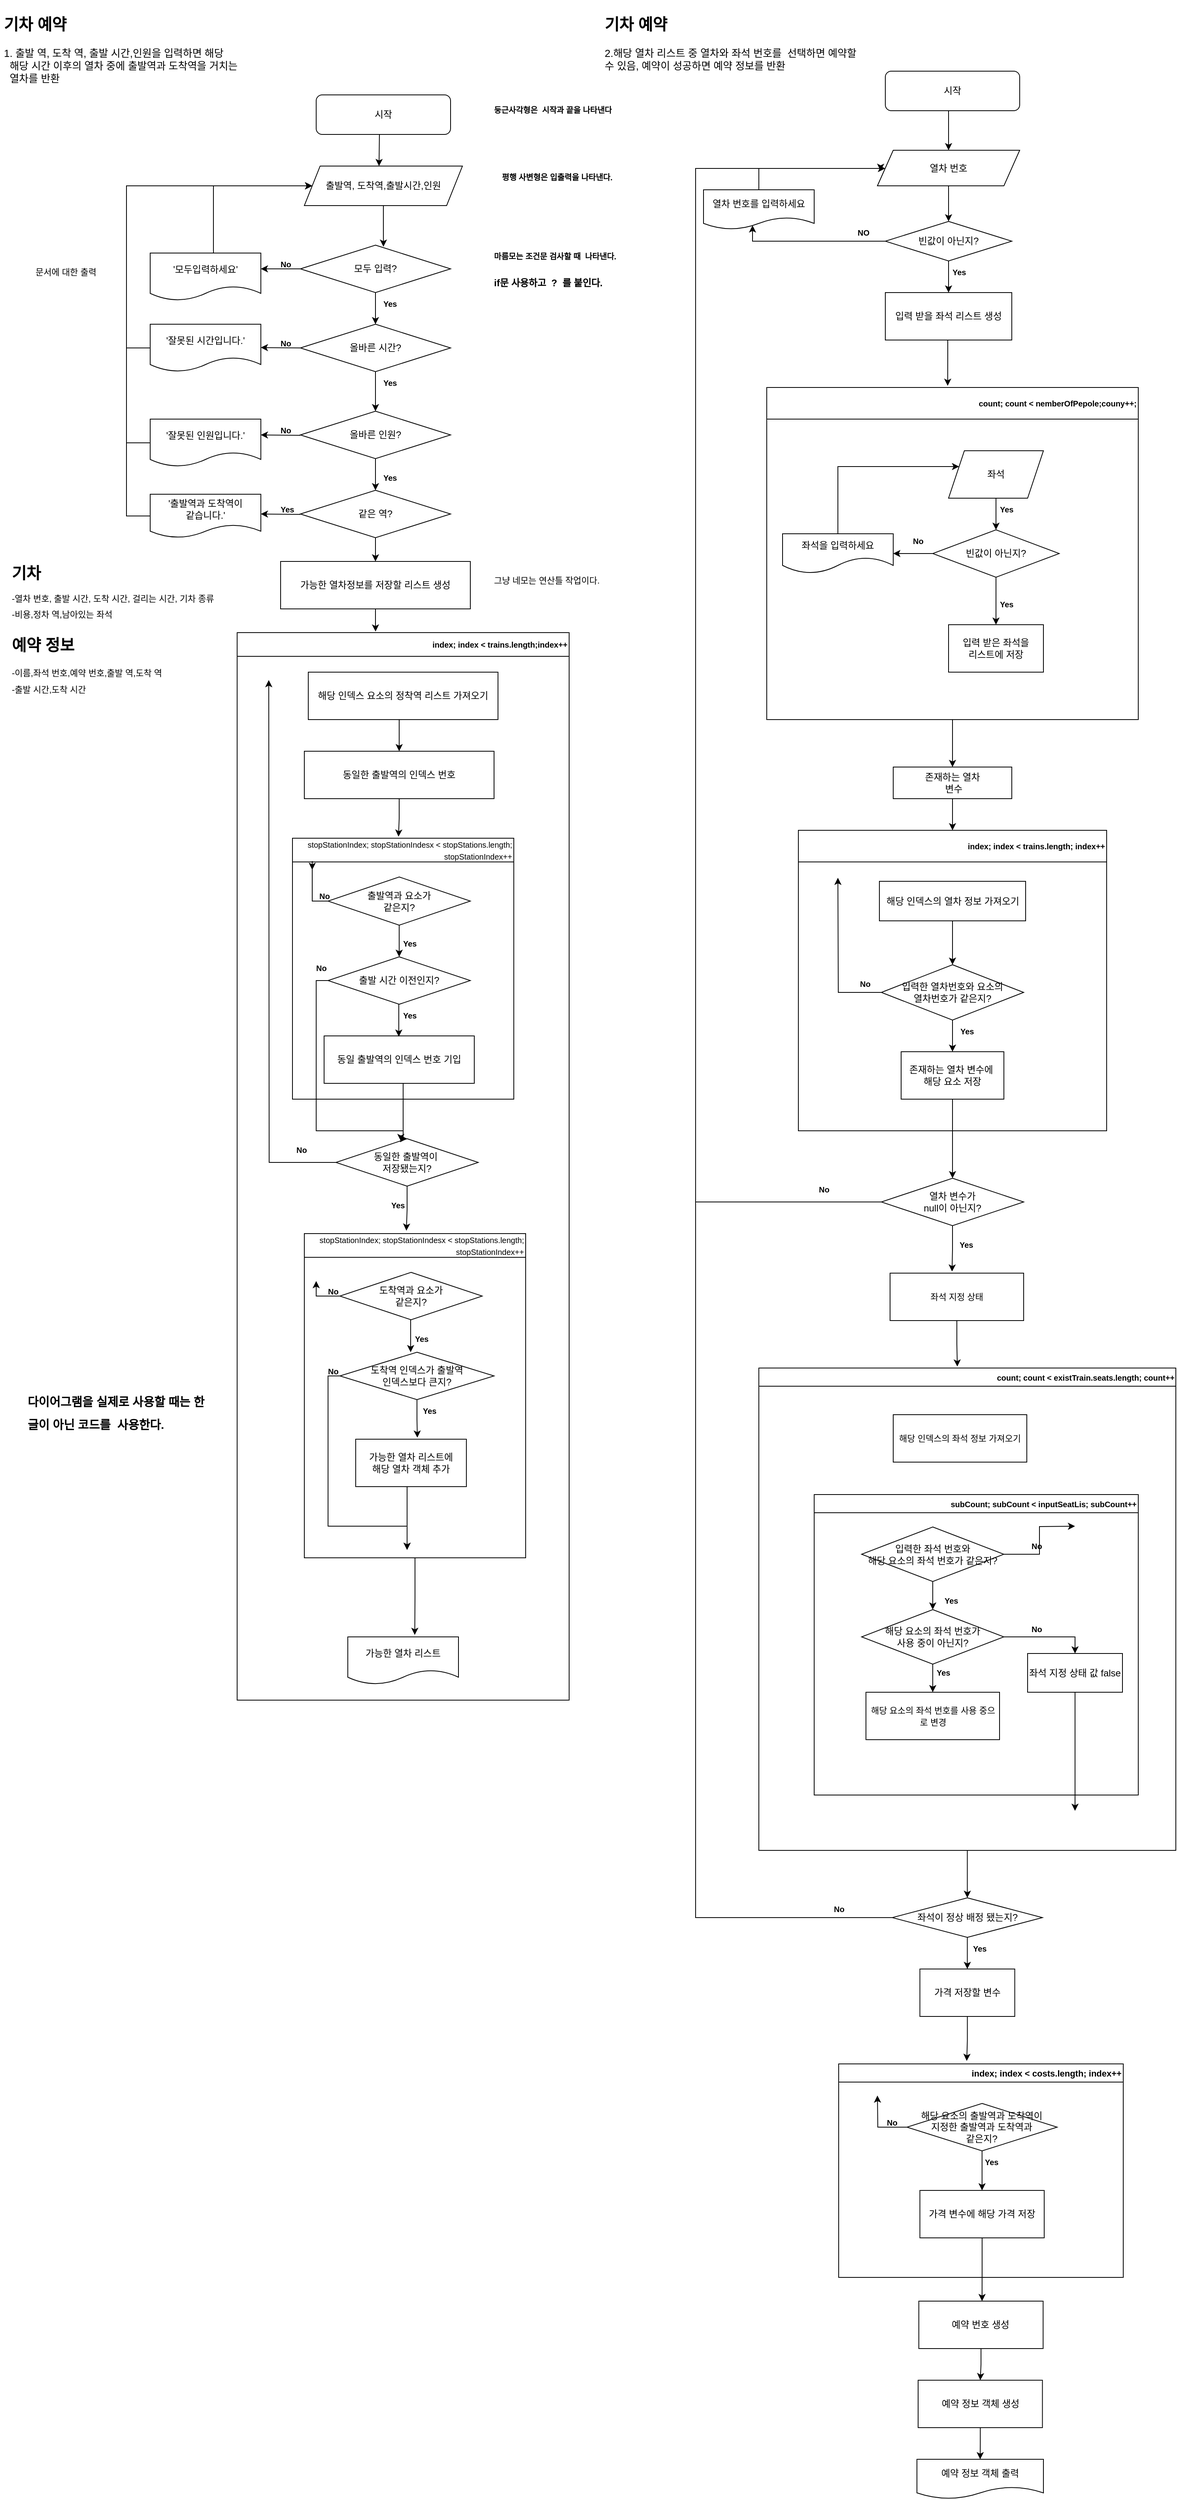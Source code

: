 <mxfile version="21.0.6" type="github">
  <diagram name="페이지-1" id="l79hUrKTXK1C4NnOyxBR">
    <mxGraphModel dx="1434" dy="1933" grid="1" gridSize="10" guides="1" tooltips="1" connect="1" arrows="1" fold="1" page="1" pageScale="1" pageWidth="827" pageHeight="1169" math="0" shadow="0">
      <root>
        <mxCell id="0" />
        <mxCell id="1" parent="0" />
        <mxCell id="BK236hr4UTo6OThJQr9j-5" value="&lt;h1 style=&quot;&quot;&gt;&lt;div style=&quot;border-color: var(--border-color);&quot;&gt;&lt;font style=&quot;font-size: 20px;&quot;&gt;기차 예약&lt;/font&gt;&lt;/div&gt;&lt;div style=&quot;font-size: 13px; border-color: var(--border-color);&quot;&gt;&lt;br&gt;&lt;/div&gt;&lt;div style=&quot;font-size: 13px; border-color: var(--border-color); font-weight: 400;&quot;&gt;&lt;span style=&quot;border-color: var(--border-color); background-color: initial;&quot;&gt;1. 출발 역, 도착 역, 출발 시간,인원을 입력하면 해당&lt;/span&gt;&lt;/div&gt;&lt;div style=&quot;font-size: 13px; border-color: var(--border-color); font-weight: 400;&quot;&gt;&lt;span style=&quot;border-color: var(--border-color); background-color: initial;&quot;&gt;&amp;nbsp; 해당 시간 이후의 열차 중에 출발역과 도착역을 거치는&lt;/span&gt;&lt;/div&gt;&lt;div style=&quot;font-size: 13px; border-color: var(--border-color); font-weight: 400;&quot;&gt;&lt;span style=&quot;border-color: var(--border-color); background-color: initial;&quot;&gt;&amp;nbsp; 열차를 반환&amp;nbsp;&lt;/span&gt;&lt;/div&gt;&lt;div style=&quot;font-size: 13px; border-color: var(--border-color); font-weight: 400;&quot;&gt;&lt;span style=&quot;border-color: var(--border-color); background-color: initial;&quot;&gt;&lt;br style=&quot;border-color: var(--border-color);&quot;&gt;&lt;/span&gt;&lt;/div&gt;&lt;div style=&quot;font-size: 13px; border-color: var(--border-color); font-weight: 400;&quot;&gt;&lt;br&gt;&lt;/div&gt;&lt;/h1&gt;" style="text;html=1;strokeColor=none;fillColor=none;spacing=5;spacingTop=-20;whiteSpace=wrap;overflow=hidden;rounded=0;" parent="1" vertex="1">
          <mxGeometry width="350" height="110" as="geometry" />
        </mxCell>
        <mxCell id="BK236hr4UTo6OThJQr9j-6" value="&lt;h1 style=&quot;font-size: 20px;&quot;&gt;&lt;font style=&quot;font-size: 20px;&quot;&gt;기차&lt;/font&gt;&lt;/h1&gt;&lt;h1 style=&quot;font-size: 11px;&quot;&gt;&lt;span style=&quot;font-weight: normal;&quot;&gt;&lt;font style=&quot;font-size: 11px;&quot;&gt;-열차 번호, 출발 시간, 도착 시간, 걸리는 시간, 기차 종류&lt;/font&gt;&lt;/span&gt;&lt;/h1&gt;&lt;h1 style=&quot;font-size: 11px;&quot;&gt;&lt;span style=&quot;font-weight: normal;&quot;&gt;&lt;font style=&quot;font-size: 11px;&quot;&gt;-비용,정차 역,남아있는 좌석&lt;/font&gt;&lt;/span&gt;&lt;/h1&gt;&lt;h1 style=&quot;&quot;&gt;&lt;font style=&quot;&quot;&gt;&lt;span style=&quot;background-color: initial;&quot;&gt;&lt;font style=&quot;font-size: 20px;&quot;&gt;예약 정보&lt;/font&gt;&lt;/span&gt;&lt;br&gt;&lt;/font&gt;&lt;/h1&gt;&lt;h1 style=&quot;font-size: 11px;&quot;&gt;&lt;span style=&quot;font-weight: normal;&quot;&gt;&lt;font style=&quot;font-size: 11px;&quot;&gt;-이름,좌석 번호,예약 번호,출발 역,도착 역&lt;/font&gt;&lt;/span&gt;&lt;/h1&gt;&lt;h1 style=&quot;font-size: 11px;&quot;&gt;&lt;span style=&quot;font-weight: normal;&quot;&gt;&lt;font style=&quot;font-size: 11px;&quot;&gt;-출발 시간,도착 시간&lt;/font&gt;&lt;/span&gt;&lt;/h1&gt;&lt;div&gt;&lt;br&gt;&lt;/div&gt;" style="text;html=1;strokeColor=none;fillColor=none;spacing=5;spacingTop=-20;whiteSpace=wrap;overflow=hidden;rounded=0;" parent="1" vertex="1">
          <mxGeometry x="10" y="700" width="300" height="180" as="geometry" />
        </mxCell>
        <mxCell id="PJ1LDkQ1CQzFSU2runUw-1" value="시작" style="rounded=1;whiteSpace=wrap;html=1;" parent="1" vertex="1">
          <mxGeometry x="400" y="110" width="170" height="50" as="geometry" />
        </mxCell>
        <mxCell id="PJ1LDkQ1CQzFSU2runUw-135" style="edgeStyle=orthogonalEdgeStyle;rounded=0;orthogonalLoop=1;jettySize=auto;html=1;exitX=0.5;exitY=1;exitDx=0;exitDy=0;entryX=0.553;entryY=0.033;entryDx=0;entryDy=0;entryPerimeter=0;" parent="1" source="PJ1LDkQ1CQzFSU2runUw-2" target="PJ1LDkQ1CQzFSU2runUw-5" edge="1">
          <mxGeometry relative="1" as="geometry" />
        </mxCell>
        <mxCell id="PJ1LDkQ1CQzFSU2runUw-2" value="출발역, 도착역,출발시간,인원" style="shape=parallelogram;perimeter=parallelogramPerimeter;whiteSpace=wrap;html=1;fixedSize=1;" parent="1" vertex="1">
          <mxGeometry x="385" y="200" width="200" height="50" as="geometry" />
        </mxCell>
        <mxCell id="PJ1LDkQ1CQzFSU2runUw-3" value="&lt;h1&gt;&lt;font style=&quot;font-size: 10px;&quot;&gt;둥근사각형은&amp;nbsp; 시작과 끝을 나타낸다&lt;/font&gt;&lt;/h1&gt;" style="text;html=1;strokeColor=none;fillColor=none;spacing=5;spacingTop=-20;whiteSpace=wrap;overflow=hidden;rounded=0;" parent="1" vertex="1">
          <mxGeometry x="620" y="105" width="190" height="60" as="geometry" />
        </mxCell>
        <mxCell id="PJ1LDkQ1CQzFSU2runUw-4" value="" style="endArrow=classic;html=1;rounded=0;" parent="1" edge="1">
          <mxGeometry width="50" height="50" relative="1" as="geometry">
            <mxPoint x="480" y="160" as="sourcePoint" />
            <mxPoint x="479.5" y="200" as="targetPoint" />
            <Array as="points" />
          </mxGeometry>
        </mxCell>
        <mxCell id="PJ1LDkQ1CQzFSU2runUw-141" style="edgeStyle=orthogonalEdgeStyle;rounded=0;orthogonalLoop=1;jettySize=auto;html=1;" parent="1" source="PJ1LDkQ1CQzFSU2runUw-7" target="PJ1LDkQ1CQzFSU2runUw-2" edge="1">
          <mxGeometry relative="1" as="geometry">
            <Array as="points">
              <mxPoint x="270" y="225" />
            </Array>
          </mxGeometry>
        </mxCell>
        <mxCell id="PJ1LDkQ1CQzFSU2runUw-7" value="&#39;모두입력하세요&#39;" style="shape=document;whiteSpace=wrap;html=1;boundedLbl=1;" parent="1" vertex="1">
          <mxGeometry x="190" y="310" width="140" height="60" as="geometry" />
        </mxCell>
        <mxCell id="PJ1LDkQ1CQzFSU2runUw-10" value="&lt;h1&gt;&lt;span style=&quot;font-size: 10px;&quot;&gt;No&lt;/span&gt;&lt;/h1&gt;" style="text;html=1;strokeColor=none;fillColor=none;spacing=5;spacingTop=-20;whiteSpace=wrap;overflow=hidden;rounded=0;" parent="1" vertex="1">
          <mxGeometry x="350" y="300" width="30" height="30" as="geometry" />
        </mxCell>
        <mxCell id="PJ1LDkQ1CQzFSU2runUw-143" style="edgeStyle=orthogonalEdgeStyle;rounded=0;orthogonalLoop=1;jettySize=auto;html=1;exitX=0.5;exitY=1;exitDx=0;exitDy=0;" parent="1" source="PJ1LDkQ1CQzFSU2runUw-11" target="PJ1LDkQ1CQzFSU2runUw-19" edge="1">
          <mxGeometry relative="1" as="geometry" />
        </mxCell>
        <mxCell id="PJ1LDkQ1CQzFSU2runUw-11" value="올바른 시간?" style="rhombus;whiteSpace=wrap;html=1;" parent="1" vertex="1">
          <mxGeometry x="380" y="400" width="190" height="60" as="geometry" />
        </mxCell>
        <mxCell id="PJ1LDkQ1CQzFSU2runUw-140" style="edgeStyle=orthogonalEdgeStyle;rounded=0;orthogonalLoop=1;jettySize=auto;html=1;" parent="1" source="PJ1LDkQ1CQzFSU2runUw-12" target="PJ1LDkQ1CQzFSU2runUw-2" edge="1">
          <mxGeometry relative="1" as="geometry">
            <Array as="points">
              <mxPoint x="160" y="430" />
              <mxPoint x="160" y="225" />
            </Array>
          </mxGeometry>
        </mxCell>
        <mxCell id="PJ1LDkQ1CQzFSU2runUw-12" value="&#39;잘못된 시간입니다.&#39;" style="shape=document;whiteSpace=wrap;html=1;boundedLbl=1;" parent="1" vertex="1">
          <mxGeometry x="190" y="400" width="140" height="60" as="geometry" />
        </mxCell>
        <mxCell id="PJ1LDkQ1CQzFSU2runUw-13" value="" style="endArrow=classic;html=1;rounded=0;exitX=0;exitY=0.5;exitDx=0;exitDy=0;" parent="1" source="PJ1LDkQ1CQzFSU2runUw-11" edge="1">
          <mxGeometry width="50" height="50" relative="1" as="geometry">
            <mxPoint x="340" y="430" as="sourcePoint" />
            <mxPoint x="330" y="429.5" as="targetPoint" />
          </mxGeometry>
        </mxCell>
        <mxCell id="PJ1LDkQ1CQzFSU2runUw-16" value="&lt;h1&gt;&lt;span style=&quot;font-size: 10px;&quot;&gt;No&lt;/span&gt;&lt;/h1&gt;" style="text;html=1;strokeColor=none;fillColor=none;spacing=5;spacingTop=-20;whiteSpace=wrap;overflow=hidden;rounded=0;" parent="1" vertex="1">
          <mxGeometry x="350" y="400" width="30" height="30" as="geometry" />
        </mxCell>
        <mxCell id="PJ1LDkQ1CQzFSU2runUw-17" value="&lt;h1&gt;&lt;span style=&quot;font-size: 10px;&quot;&gt;Yes&lt;/span&gt;&lt;/h1&gt;" style="text;html=1;strokeColor=none;fillColor=none;spacing=5;spacingTop=-20;whiteSpace=wrap;overflow=hidden;rounded=0;" parent="1" vertex="1">
          <mxGeometry x="480" y="350" width="30" height="30" as="geometry" />
        </mxCell>
        <mxCell id="PJ1LDkQ1CQzFSU2runUw-18" value="&lt;h1&gt;&lt;span style=&quot;font-size: 10px;&quot;&gt;Yes&lt;/span&gt;&lt;/h1&gt;" style="text;html=1;strokeColor=none;fillColor=none;spacing=5;spacingTop=-20;whiteSpace=wrap;overflow=hidden;rounded=0;" parent="1" vertex="1">
          <mxGeometry x="480" y="450" width="30" height="30" as="geometry" />
        </mxCell>
        <mxCell id="PJ1LDkQ1CQzFSU2runUw-144" style="edgeStyle=orthogonalEdgeStyle;rounded=0;orthogonalLoop=1;jettySize=auto;html=1;entryX=0.5;entryY=0;entryDx=0;entryDy=0;" parent="1" source="PJ1LDkQ1CQzFSU2runUw-19" target="PJ1LDkQ1CQzFSU2runUw-80" edge="1">
          <mxGeometry relative="1" as="geometry" />
        </mxCell>
        <mxCell id="PJ1LDkQ1CQzFSU2runUw-19" value="올바른 인원?" style="rhombus;whiteSpace=wrap;html=1;" parent="1" vertex="1">
          <mxGeometry x="380" y="510" width="190" height="60" as="geometry" />
        </mxCell>
        <mxCell id="PJ1LDkQ1CQzFSU2runUw-22" value="&lt;div style=&quot;&quot;&gt;&lt;span style=&quot;background-color: initial;&quot;&gt;&lt;font style=&quot;font-size: 10px;&quot;&gt;index; index &amp;lt; trains.length;index++&lt;/font&gt;&lt;/span&gt;&lt;/div&gt;" style="swimlane;whiteSpace=wrap;html=1;startSize=30;align=right;" parent="1" vertex="1">
          <mxGeometry x="300" y="790" width="420" height="1350" as="geometry" />
        </mxCell>
        <mxCell id="PJ1LDkQ1CQzFSU2runUw-149" style="edgeStyle=orthogonalEdgeStyle;rounded=0;orthogonalLoop=1;jettySize=auto;html=1;entryX=0.5;entryY=0;entryDx=0;entryDy=0;" parent="PJ1LDkQ1CQzFSU2runUw-22" source="PJ1LDkQ1CQzFSU2runUw-30" target="PJ1LDkQ1CQzFSU2runUw-46" edge="1">
          <mxGeometry relative="1" as="geometry">
            <Array as="points">
              <mxPoint x="205" y="120" />
              <mxPoint x="205" y="120" />
            </Array>
          </mxGeometry>
        </mxCell>
        <mxCell id="PJ1LDkQ1CQzFSU2runUw-30" value="해당 인덱스 요소의 정착역 리스트 가져오기" style="rounded=0;whiteSpace=wrap;html=1;" parent="PJ1LDkQ1CQzFSU2runUw-22" vertex="1">
          <mxGeometry x="90" y="50" width="240" height="60" as="geometry" />
        </mxCell>
        <mxCell id="PJ1LDkQ1CQzFSU2runUw-31" value="&lt;div style=&quot;&quot;&gt;&lt;span style=&quot;font-size: 10px; font-weight: normal; background-color: initial;&quot;&gt;stopStationIndex; stopStationIndesx &amp;lt; stopStations.length; stopStationIndex++&lt;/span&gt;&lt;/div&gt;" style="swimlane;whiteSpace=wrap;html=1;align=right;startSize=30;" parent="PJ1LDkQ1CQzFSU2runUw-22" vertex="1">
          <mxGeometry x="70" y="260" width="280" height="330" as="geometry" />
        </mxCell>
        <mxCell id="PJ1LDkQ1CQzFSU2runUw-124" style="edgeStyle=orthogonalEdgeStyle;rounded=0;orthogonalLoop=1;jettySize=auto;html=1;" parent="PJ1LDkQ1CQzFSU2runUw-31" source="PJ1LDkQ1CQzFSU2runUw-47" edge="1">
          <mxGeometry relative="1" as="geometry">
            <mxPoint x="25" y="40" as="targetPoint" />
          </mxGeometry>
        </mxCell>
        <mxCell id="PJ1LDkQ1CQzFSU2runUw-154" style="edgeStyle=orthogonalEdgeStyle;rounded=0;orthogonalLoop=1;jettySize=auto;html=1;entryX=0.5;entryY=0;entryDx=0;entryDy=0;" parent="PJ1LDkQ1CQzFSU2runUw-31" source="PJ1LDkQ1CQzFSU2runUw-47" target="PJ1LDkQ1CQzFSU2runUw-78" edge="1">
          <mxGeometry relative="1" as="geometry" />
        </mxCell>
        <mxCell id="PJ1LDkQ1CQzFSU2runUw-47" value="출발역과 요소가&lt;br&gt;같은지?" style="rhombus;whiteSpace=wrap;html=1;" parent="PJ1LDkQ1CQzFSU2runUw-31" vertex="1">
          <mxGeometry x="45" y="49" width="180" height="61" as="geometry" />
        </mxCell>
        <mxCell id="PJ1LDkQ1CQzFSU2runUw-48" value="동일 출발역의 인덱스 번호 기입" style="rounded=0;whiteSpace=wrap;html=1;" parent="PJ1LDkQ1CQzFSU2runUw-31" vertex="1">
          <mxGeometry x="40" y="250" width="190" height="60" as="geometry" />
        </mxCell>
        <mxCell id="PJ1LDkQ1CQzFSU2runUw-78" value="출발 시간 이전인지?" style="rhombus;whiteSpace=wrap;html=1;" parent="PJ1LDkQ1CQzFSU2runUw-31" vertex="1">
          <mxGeometry x="45" y="150" width="180" height="60" as="geometry" />
        </mxCell>
        <mxCell id="PJ1LDkQ1CQzFSU2runUw-89" value="" style="endArrow=classic;html=1;rounded=0;" parent="PJ1LDkQ1CQzFSU2runUw-31" edge="1">
          <mxGeometry width="50" height="50" relative="1" as="geometry">
            <mxPoint x="134.5" y="210" as="sourcePoint" />
            <mxPoint x="134.5" y="251" as="targetPoint" />
            <Array as="points" />
          </mxGeometry>
        </mxCell>
        <mxCell id="PJ1LDkQ1CQzFSU2runUw-110" value="&lt;h1&gt;&lt;span style=&quot;font-size: 10px;&quot;&gt;Yes&lt;/span&gt;&lt;/h1&gt;" style="text;html=1;strokeColor=none;fillColor=none;spacing=5;spacingTop=-20;whiteSpace=wrap;overflow=hidden;rounded=0;" parent="PJ1LDkQ1CQzFSU2runUw-31" vertex="1">
          <mxGeometry x="135" y="109" width="30" height="30" as="geometry" />
        </mxCell>
        <mxCell id="PJ1LDkQ1CQzFSU2runUw-112" value="&lt;h1&gt;&lt;span style=&quot;font-size: 10px;&quot;&gt;Yes&lt;/span&gt;&lt;/h1&gt;" style="text;html=1;strokeColor=none;fillColor=none;spacing=5;spacingTop=-20;whiteSpace=wrap;overflow=hidden;rounded=0;" parent="PJ1LDkQ1CQzFSU2runUw-31" vertex="1">
          <mxGeometry x="135" y="200" width="30" height="30" as="geometry" />
        </mxCell>
        <mxCell id="PJ1LDkQ1CQzFSU2runUw-113" value="&lt;h1&gt;&lt;span style=&quot;font-size: 10px;&quot;&gt;No&lt;/span&gt;&lt;/h1&gt;" style="text;html=1;strokeColor=none;fillColor=none;spacing=5;spacingTop=-20;whiteSpace=wrap;overflow=hidden;rounded=0;" parent="PJ1LDkQ1CQzFSU2runUw-31" vertex="1">
          <mxGeometry x="25" y="140" width="30" height="30" as="geometry" />
        </mxCell>
        <mxCell id="PJ1LDkQ1CQzFSU2runUw-125" value="&lt;h1&gt;&lt;span style=&quot;font-size: 10px;&quot;&gt;No&lt;/span&gt;&lt;/h1&gt;" style="text;html=1;strokeColor=none;fillColor=none;spacing=5;spacingTop=-20;whiteSpace=wrap;overflow=hidden;rounded=0;" parent="PJ1LDkQ1CQzFSU2runUw-31" vertex="1">
          <mxGeometry x="29" y="49" width="30" height="30" as="geometry" />
        </mxCell>
        <mxCell id="PJ1LDkQ1CQzFSU2runUw-148" style="edgeStyle=orthogonalEdgeStyle;rounded=0;orthogonalLoop=1;jettySize=auto;html=1;entryX=0.479;entryY=-0.006;entryDx=0;entryDy=0;entryPerimeter=0;" parent="PJ1LDkQ1CQzFSU2runUw-22" source="PJ1LDkQ1CQzFSU2runUw-46" target="PJ1LDkQ1CQzFSU2runUw-31" edge="1">
          <mxGeometry relative="1" as="geometry" />
        </mxCell>
        <mxCell id="PJ1LDkQ1CQzFSU2runUw-46" value="동일한 출발역의 인덱스 번호" style="rounded=0;whiteSpace=wrap;html=1;" parent="PJ1LDkQ1CQzFSU2runUw-22" vertex="1">
          <mxGeometry x="85" y="150" width="240" height="60" as="geometry" />
        </mxCell>
        <mxCell id="PJ1LDkQ1CQzFSU2runUw-130" style="edgeStyle=orthogonalEdgeStyle;rounded=0;orthogonalLoop=1;jettySize=auto;html=1;entryX=0.461;entryY=-0.009;entryDx=0;entryDy=0;entryPerimeter=0;" parent="PJ1LDkQ1CQzFSU2runUw-22" source="PJ1LDkQ1CQzFSU2runUw-51" target="PJ1LDkQ1CQzFSU2runUw-55" edge="1">
          <mxGeometry relative="1" as="geometry" />
        </mxCell>
        <mxCell id="PJ1LDkQ1CQzFSU2runUw-131" style="edgeStyle=orthogonalEdgeStyle;rounded=0;orthogonalLoop=1;jettySize=auto;html=1;" parent="PJ1LDkQ1CQzFSU2runUw-22" source="PJ1LDkQ1CQzFSU2runUw-51" edge="1">
          <mxGeometry relative="1" as="geometry">
            <mxPoint x="40" y="60" as="targetPoint" />
          </mxGeometry>
        </mxCell>
        <mxCell id="PJ1LDkQ1CQzFSU2runUw-51" value="동일한 출발역이&amp;nbsp;&lt;br&gt;저장됐는지?" style="rhombus;whiteSpace=wrap;html=1;" parent="PJ1LDkQ1CQzFSU2runUw-22" vertex="1">
          <mxGeometry x="125" y="640" width="180" height="60" as="geometry" />
        </mxCell>
        <mxCell id="PJ1LDkQ1CQzFSU2runUw-159" style="edgeStyle=orthogonalEdgeStyle;rounded=0;orthogonalLoop=1;jettySize=auto;html=1;entryX=0.605;entryY=-0.042;entryDx=0;entryDy=0;entryPerimeter=0;" parent="PJ1LDkQ1CQzFSU2runUw-22" source="PJ1LDkQ1CQzFSU2runUw-55" target="PJ1LDkQ1CQzFSU2runUw-77" edge="1">
          <mxGeometry relative="1" as="geometry" />
        </mxCell>
        <mxCell id="PJ1LDkQ1CQzFSU2runUw-55" value="&lt;div style=&quot;&quot;&gt;&lt;span style=&quot;font-size: 10px; font-weight: normal; background-color: initial;&quot;&gt;stopStationIndex; stopStationIndesx &amp;lt; stopStations.length; stopStationIndex++&lt;/span&gt;&lt;/div&gt;" style="swimlane;whiteSpace=wrap;html=1;align=right;startSize=30;" parent="PJ1LDkQ1CQzFSU2runUw-22" vertex="1">
          <mxGeometry x="85" y="760" width="280" height="410" as="geometry" />
        </mxCell>
        <mxCell id="PJ1LDkQ1CQzFSU2runUw-56" value="도착역과 요소가&lt;br&gt;같은지?" style="rhombus;whiteSpace=wrap;html=1;" parent="PJ1LDkQ1CQzFSU2runUw-55" vertex="1">
          <mxGeometry x="45" y="49" width="180" height="60" as="geometry" />
        </mxCell>
        <mxCell id="PJ1LDkQ1CQzFSU2runUw-59" value="" style="endArrow=classic;html=1;rounded=0;" parent="PJ1LDkQ1CQzFSU2runUw-55" edge="1">
          <mxGeometry width="50" height="50" relative="1" as="geometry">
            <mxPoint x="134.5" y="109" as="sourcePoint" />
            <mxPoint x="134.5" y="150" as="targetPoint" />
            <Array as="points" />
          </mxGeometry>
        </mxCell>
        <mxCell id="PJ1LDkQ1CQzFSU2runUw-128" style="edgeStyle=orthogonalEdgeStyle;rounded=0;orthogonalLoop=1;jettySize=auto;html=1;" parent="PJ1LDkQ1CQzFSU2runUw-55" source="PJ1LDkQ1CQzFSU2runUw-60" edge="1">
          <mxGeometry relative="1" as="geometry">
            <mxPoint x="130" y="400" as="targetPoint" />
            <Array as="points">
              <mxPoint x="30" y="180" />
              <mxPoint x="30" y="370" />
              <mxPoint x="130" y="370" />
            </Array>
          </mxGeometry>
        </mxCell>
        <mxCell id="PJ1LDkQ1CQzFSU2runUw-156" style="edgeStyle=orthogonalEdgeStyle;rounded=0;orthogonalLoop=1;jettySize=auto;html=1;entryX=0.557;entryY=-0.033;entryDx=0;entryDy=0;entryPerimeter=0;" parent="PJ1LDkQ1CQzFSU2runUw-55" source="PJ1LDkQ1CQzFSU2runUw-60" target="PJ1LDkQ1CQzFSU2runUw-61" edge="1">
          <mxGeometry relative="1" as="geometry" />
        </mxCell>
        <mxCell id="PJ1LDkQ1CQzFSU2runUw-60" value="도착역 인덱스가 출발역&lt;br&gt;인덱스보다 큰지?" style="rhombus;whiteSpace=wrap;html=1;" parent="PJ1LDkQ1CQzFSU2runUw-55" vertex="1">
          <mxGeometry x="45" y="150" width="195" height="60" as="geometry" />
        </mxCell>
        <mxCell id="PJ1LDkQ1CQzFSU2runUw-129" style="edgeStyle=orthogonalEdgeStyle;rounded=0;orthogonalLoop=1;jettySize=auto;html=1;" parent="PJ1LDkQ1CQzFSU2runUw-55" source="PJ1LDkQ1CQzFSU2runUw-61" edge="1">
          <mxGeometry relative="1" as="geometry">
            <mxPoint x="130" y="400" as="targetPoint" />
            <Array as="points">
              <mxPoint x="130" y="400" />
            </Array>
          </mxGeometry>
        </mxCell>
        <mxCell id="PJ1LDkQ1CQzFSU2runUw-61" value="가능한 열차 리스트에 &lt;br&gt;해당 열차 객체 추가" style="rounded=0;whiteSpace=wrap;html=1;" parent="PJ1LDkQ1CQzFSU2runUw-55" vertex="1">
          <mxGeometry x="65" y="260" width="140" height="60" as="geometry" />
        </mxCell>
        <mxCell id="PJ1LDkQ1CQzFSU2runUw-91" value="&lt;h1&gt;&lt;span style=&quot;font-size: 10px;&quot;&gt;Yes&lt;/span&gt;&lt;/h1&gt;" style="text;html=1;strokeColor=none;fillColor=none;spacing=5;spacingTop=-20;whiteSpace=wrap;overflow=hidden;rounded=0;" parent="PJ1LDkQ1CQzFSU2runUw-55" vertex="1">
          <mxGeometry x="135" y="109" width="30" height="30" as="geometry" />
        </mxCell>
        <mxCell id="PJ1LDkQ1CQzFSU2runUw-92" value="&lt;h1&gt;&lt;span style=&quot;font-size: 10px;&quot;&gt;Yes&lt;/span&gt;&lt;/h1&gt;" style="text;html=1;strokeColor=none;fillColor=none;spacing=5;spacingTop=-20;whiteSpace=wrap;overflow=hidden;rounded=0;" parent="PJ1LDkQ1CQzFSU2runUw-55" vertex="1">
          <mxGeometry x="145" y="200" width="30" height="30" as="geometry" />
        </mxCell>
        <mxCell id="PJ1LDkQ1CQzFSU2runUw-116" value="&lt;h1&gt;&lt;span style=&quot;font-size: 10px;&quot;&gt;No&lt;/span&gt;&lt;/h1&gt;" style="text;html=1;strokeColor=none;fillColor=none;spacing=5;spacingTop=-20;whiteSpace=wrap;overflow=hidden;rounded=0;" parent="PJ1LDkQ1CQzFSU2runUw-55" vertex="1">
          <mxGeometry x="25" y="150" width="30" height="30" as="geometry" />
        </mxCell>
        <mxCell id="PJ1LDkQ1CQzFSU2runUw-118" value="&lt;h1&gt;&lt;span style=&quot;font-size: 10px;&quot;&gt;No&lt;/span&gt;&lt;/h1&gt;" style="text;html=1;strokeColor=none;fillColor=none;spacing=5;spacingTop=-20;whiteSpace=wrap;overflow=hidden;rounded=0;" parent="PJ1LDkQ1CQzFSU2runUw-55" vertex="1">
          <mxGeometry x="25" y="49" width="30" height="30" as="geometry" />
        </mxCell>
        <mxCell id="PJ1LDkQ1CQzFSU2runUw-106" value="&lt;h1&gt;&lt;span style=&quot;font-size: 10px;&quot;&gt;Yes&lt;/span&gt;&lt;/h1&gt;" style="text;html=1;strokeColor=none;fillColor=none;spacing=5;spacingTop=-20;whiteSpace=wrap;overflow=hidden;rounded=0;" parent="PJ1LDkQ1CQzFSU2runUw-22" vertex="1">
          <mxGeometry x="190" y="700" width="30" height="30" as="geometry" />
        </mxCell>
        <mxCell id="PJ1LDkQ1CQzFSU2runUw-115" value="&lt;h1&gt;&lt;span style=&quot;font-size: 10px;&quot;&gt;No&lt;/span&gt;&lt;/h1&gt;" style="text;html=1;strokeColor=none;fillColor=none;spacing=5;spacingTop=-20;whiteSpace=wrap;overflow=hidden;rounded=0;" parent="PJ1LDkQ1CQzFSU2runUw-22" vertex="1">
          <mxGeometry x="70" y="630" width="30" height="30" as="geometry" />
        </mxCell>
        <mxCell id="PJ1LDkQ1CQzFSU2runUw-77" value="가능한 열차 리스트" style="shape=document;whiteSpace=wrap;html=1;boundedLbl=1;" parent="PJ1LDkQ1CQzFSU2runUw-22" vertex="1">
          <mxGeometry x="140" y="1270" width="140" height="60" as="geometry" />
        </mxCell>
        <mxCell id="PJ1LDkQ1CQzFSU2runUw-150" style="edgeStyle=orthogonalEdgeStyle;rounded=0;orthogonalLoop=1;jettySize=auto;html=1;entryX=0.456;entryY=0.05;entryDx=0;entryDy=0;entryPerimeter=0;" parent="PJ1LDkQ1CQzFSU2runUw-22" source="PJ1LDkQ1CQzFSU2runUw-48" target="PJ1LDkQ1CQzFSU2runUw-51" edge="1">
          <mxGeometry relative="1" as="geometry">
            <mxPoint x="215" y="630" as="targetPoint" />
            <Array as="points">
              <mxPoint x="210" y="640" />
              <mxPoint x="207" y="640" />
            </Array>
          </mxGeometry>
        </mxCell>
        <mxCell id="PJ1LDkQ1CQzFSU2runUw-153" style="edgeStyle=orthogonalEdgeStyle;rounded=0;orthogonalLoop=1;jettySize=auto;html=1;" parent="PJ1LDkQ1CQzFSU2runUw-22" source="PJ1LDkQ1CQzFSU2runUw-78" edge="1">
          <mxGeometry relative="1" as="geometry">
            <mxPoint x="215" y="640" as="targetPoint" />
            <Array as="points">
              <mxPoint x="100" y="440" />
              <mxPoint x="100" y="630" />
              <mxPoint x="210" y="630" />
              <mxPoint x="210" y="640" />
            </Array>
          </mxGeometry>
        </mxCell>
        <mxCell id="PJ1LDkQ1CQzFSU2runUw-142" style="edgeStyle=orthogonalEdgeStyle;rounded=0;orthogonalLoop=1;jettySize=auto;html=1;entryX=0.5;entryY=0;entryDx=0;entryDy=0;" parent="1" source="PJ1LDkQ1CQzFSU2runUw-5" target="PJ1LDkQ1CQzFSU2runUw-11" edge="1">
          <mxGeometry relative="1" as="geometry" />
        </mxCell>
        <mxCell id="rN_voGvL153HVdvRliYI-177" style="edgeStyle=orthogonalEdgeStyle;rounded=0;orthogonalLoop=1;jettySize=auto;html=1;exitX=0;exitY=0.5;exitDx=0;exitDy=0;" edge="1" parent="1" source="PJ1LDkQ1CQzFSU2runUw-5">
          <mxGeometry relative="1" as="geometry">
            <mxPoint x="330" y="330" as="targetPoint" />
            <Array as="points" />
          </mxGeometry>
        </mxCell>
        <mxCell id="PJ1LDkQ1CQzFSU2runUw-5" value="모두 입력?" style="rhombus;whiteSpace=wrap;html=1;" parent="1" vertex="1">
          <mxGeometry x="380" y="300" width="190" height="60" as="geometry" />
        </mxCell>
        <mxCell id="PJ1LDkQ1CQzFSU2runUw-139" style="edgeStyle=orthogonalEdgeStyle;rounded=0;orthogonalLoop=1;jettySize=auto;html=1;" parent="1" source="PJ1LDkQ1CQzFSU2runUw-24" target="PJ1LDkQ1CQzFSU2runUw-2" edge="1">
          <mxGeometry relative="1" as="geometry">
            <Array as="points">
              <mxPoint x="160" y="550" />
              <mxPoint x="160" y="225" />
            </Array>
          </mxGeometry>
        </mxCell>
        <mxCell id="PJ1LDkQ1CQzFSU2runUw-24" value="&#39;잘못된 인원입니다.&#39;" style="shape=document;whiteSpace=wrap;html=1;boundedLbl=1;" parent="1" vertex="1">
          <mxGeometry x="190" y="520" width="140" height="60" as="geometry" />
        </mxCell>
        <mxCell id="PJ1LDkQ1CQzFSU2runUw-26" value="&lt;h1&gt;&lt;span style=&quot;font-size: 10px;&quot;&gt;Yes&lt;/span&gt;&lt;/h1&gt;" style="text;html=1;strokeColor=none;fillColor=none;spacing=5;spacingTop=-20;whiteSpace=wrap;overflow=hidden;rounded=0;" parent="1" vertex="1">
          <mxGeometry x="480" y="570" width="30" height="30" as="geometry" />
        </mxCell>
        <mxCell id="PJ1LDkQ1CQzFSU2runUw-27" value="&lt;h1&gt;&lt;span style=&quot;font-size: 10px;&quot;&gt;No&lt;/span&gt;&lt;/h1&gt;" style="text;html=1;strokeColor=none;fillColor=none;spacing=5;spacingTop=-20;whiteSpace=wrap;overflow=hidden;rounded=0;" parent="1" vertex="1">
          <mxGeometry x="350" y="510" width="30" height="30" as="geometry" />
        </mxCell>
        <mxCell id="PJ1LDkQ1CQzFSU2runUw-28" value="" style="endArrow=classic;html=1;rounded=0;exitX=0;exitY=0.5;exitDx=0;exitDy=0;" parent="1" edge="1">
          <mxGeometry width="50" height="50" relative="1" as="geometry">
            <mxPoint x="380" y="540.5" as="sourcePoint" />
            <mxPoint x="330" y="540" as="targetPoint" />
          </mxGeometry>
        </mxCell>
        <mxCell id="PJ1LDkQ1CQzFSU2runUw-40" value="&lt;h1&gt;&lt;font style=&quot;font-size: 10px;&quot;&gt;평행 사변형은 입출력을 나타낸다.&lt;/font&gt;&lt;/h1&gt;" style="text;html=1;strokeColor=none;fillColor=none;spacing=5;spacingTop=-20;whiteSpace=wrap;overflow=hidden;rounded=0;" parent="1" vertex="1">
          <mxGeometry x="630" y="190" width="190" height="60" as="geometry" />
        </mxCell>
        <mxCell id="PJ1LDkQ1CQzFSU2runUw-41" value="&lt;h1&gt;&lt;font style=&quot;font-size: 10px;&quot;&gt;마름모는 조건문 검사할 때&amp;nbsp; 나타낸다.&lt;/font&gt;&lt;/h1&gt;&lt;div&gt;&lt;b&gt;if문 사용하고&amp;nbsp; ?&amp;nbsp; 를 붙인다.&lt;/b&gt;&lt;/div&gt;&lt;div&gt;&lt;br&gt;&lt;/div&gt;" style="text;html=1;strokeColor=none;fillColor=none;spacing=5;spacingTop=-20;whiteSpace=wrap;overflow=hidden;rounded=0;" parent="1" vertex="1">
          <mxGeometry x="620" y="290" width="190" height="70" as="geometry" />
        </mxCell>
        <mxCell id="PJ1LDkQ1CQzFSU2runUw-42" value="&lt;h1&gt;&lt;span style=&quot;font-weight: 400;&quot;&gt;&lt;font style=&quot;font-size: 11px;&quot;&gt;그냥 네모는 연산틀 작업이다.&amp;nbsp;&lt;/font&gt;&lt;/span&gt;&lt;/h1&gt;" style="text;html=1;strokeColor=none;fillColor=none;spacing=5;spacingTop=-20;whiteSpace=wrap;overflow=hidden;rounded=0;" parent="1" vertex="1">
          <mxGeometry x="620" y="700" width="190" height="40" as="geometry" />
        </mxCell>
        <mxCell id="PJ1LDkQ1CQzFSU2runUw-43" value="&lt;h1&gt;&lt;span style=&quot;font-weight: 400;&quot;&gt;&lt;font style=&quot;font-size: 11px;&quot;&gt;문서에 대한 출력&lt;/font&gt;&lt;/span&gt;&lt;/h1&gt;" style="text;html=1;strokeColor=none;fillColor=none;spacing=5;spacingTop=-20;whiteSpace=wrap;overflow=hidden;rounded=0;" parent="1" vertex="1">
          <mxGeometry x="40" y="310" width="100" height="40" as="geometry" />
        </mxCell>
        <mxCell id="PJ1LDkQ1CQzFSU2runUw-146" style="edgeStyle=orthogonalEdgeStyle;rounded=0;orthogonalLoop=1;jettySize=auto;html=1;entryX=0.417;entryY=-0.001;entryDx=0;entryDy=0;entryPerimeter=0;" parent="1" source="PJ1LDkQ1CQzFSU2runUw-45" target="PJ1LDkQ1CQzFSU2runUw-22" edge="1">
          <mxGeometry relative="1" as="geometry" />
        </mxCell>
        <mxCell id="PJ1LDkQ1CQzFSU2runUw-45" value="가능한 열차정보를 저장할 리스트 생성" style="rounded=0;whiteSpace=wrap;html=1;" parent="1" vertex="1">
          <mxGeometry x="355" y="700" width="240" height="60" as="geometry" />
        </mxCell>
        <mxCell id="PJ1LDkQ1CQzFSU2runUw-145" style="edgeStyle=orthogonalEdgeStyle;rounded=0;orthogonalLoop=1;jettySize=auto;html=1;exitX=0.5;exitY=1;exitDx=0;exitDy=0;entryX=0.5;entryY=0;entryDx=0;entryDy=0;" parent="1" source="PJ1LDkQ1CQzFSU2runUw-80" target="PJ1LDkQ1CQzFSU2runUw-45" edge="1">
          <mxGeometry relative="1" as="geometry" />
        </mxCell>
        <mxCell id="PJ1LDkQ1CQzFSU2runUw-80" value="같은 역?" style="rhombus;whiteSpace=wrap;html=1;" parent="1" vertex="1">
          <mxGeometry x="380" y="610" width="190" height="60" as="geometry" />
        </mxCell>
        <mxCell id="PJ1LDkQ1CQzFSU2runUw-138" style="edgeStyle=orthogonalEdgeStyle;rounded=0;orthogonalLoop=1;jettySize=auto;html=1;" parent="1" source="PJ1LDkQ1CQzFSU2runUw-81" target="PJ1LDkQ1CQzFSU2runUw-2" edge="1">
          <mxGeometry relative="1" as="geometry">
            <Array as="points">
              <mxPoint x="160" y="643" />
              <mxPoint x="160" y="225" />
            </Array>
          </mxGeometry>
        </mxCell>
        <mxCell id="PJ1LDkQ1CQzFSU2runUw-81" value="&#39;출발역과 도착역이 &lt;br&gt;같습니다.&#39;" style="shape=document;whiteSpace=wrap;html=1;boundedLbl=1;" parent="1" vertex="1">
          <mxGeometry x="190" y="615" width="140" height="55" as="geometry" />
        </mxCell>
        <mxCell id="PJ1LDkQ1CQzFSU2runUw-82" value="" style="endArrow=classic;html=1;rounded=0;exitX=0;exitY=0.5;exitDx=0;exitDy=0;" parent="1" edge="1">
          <mxGeometry width="50" height="50" relative="1" as="geometry">
            <mxPoint x="380" y="640.5" as="sourcePoint" />
            <mxPoint x="330" y="640" as="targetPoint" />
          </mxGeometry>
        </mxCell>
        <mxCell id="PJ1LDkQ1CQzFSU2runUw-84" value="&lt;h1&gt;&lt;span style=&quot;font-size: 10px;&quot;&gt;Yes&lt;/span&gt;&lt;/h1&gt;" style="text;html=1;strokeColor=none;fillColor=none;spacing=5;spacingTop=-20;whiteSpace=wrap;overflow=hidden;rounded=0;" parent="1" vertex="1">
          <mxGeometry x="350" y="610" width="30" height="30" as="geometry" />
        </mxCell>
        <mxCell id="PJ1LDkQ1CQzFSU2runUw-127" style="edgeStyle=orthogonalEdgeStyle;rounded=0;orthogonalLoop=1;jettySize=auto;html=1;" parent="1" source="PJ1LDkQ1CQzFSU2runUw-56" edge="1">
          <mxGeometry relative="1" as="geometry">
            <mxPoint x="400" y="1610" as="targetPoint" />
            <Array as="points">
              <mxPoint x="400" y="1629" />
            </Array>
          </mxGeometry>
        </mxCell>
        <mxCell id="PJ1LDkQ1CQzFSU2runUw-157" value="&lt;h1&gt;&lt;font style=&quot;font-size: 15px;&quot;&gt;다이어그램을 실제로 사용할 때는 한글이 아닌 코드를&amp;nbsp; 사용한다.&lt;/font&gt;&lt;/h1&gt;" style="text;html=1;strokeColor=none;fillColor=none;spacing=5;spacingTop=-20;whiteSpace=wrap;overflow=hidden;rounded=0;" parent="1" vertex="1">
          <mxGeometry x="30" y="1740" width="240" height="70" as="geometry" />
        </mxCell>
        <mxCell id="rN_voGvL153HVdvRliYI-1" value="&lt;h1 style=&quot;&quot;&gt;&lt;div style=&quot;border-color: var(--border-color);&quot;&gt;&lt;font style=&quot;font-size: 20px;&quot;&gt;기차 예약&lt;/font&gt;&lt;/div&gt;&lt;div style=&quot;font-size: 13px; border-color: var(--border-color);&quot;&gt;&lt;br&gt;&lt;/div&gt;&lt;div style=&quot;font-size: 13px; border-color: var(--border-color); font-weight: 400;&quot;&gt;&lt;span style=&quot;border-color: var(--border-color); background-color: initial;&quot;&gt;2.해당 열차 리스트 중 열차와 좌석 번호를&amp;nbsp; 선택하면 예약할 수 있음, 예약이 성공하면 예약 정보를 반환&lt;/span&gt;&lt;/div&gt;&lt;/h1&gt;" style="text;html=1;strokeColor=none;fillColor=none;spacing=5;spacingTop=-20;whiteSpace=wrap;overflow=hidden;rounded=0;" vertex="1" parent="1">
          <mxGeometry x="760" width="340" height="100" as="geometry" />
        </mxCell>
        <mxCell id="rN_voGvL153HVdvRliYI-7" style="edgeStyle=orthogonalEdgeStyle;rounded=0;orthogonalLoop=1;jettySize=auto;html=1;entryX=0.5;entryY=0;entryDx=0;entryDy=0;" edge="1" parent="1" source="rN_voGvL153HVdvRliYI-2" target="rN_voGvL153HVdvRliYI-3">
          <mxGeometry relative="1" as="geometry">
            <Array as="points">
              <mxPoint x="1200" y="150" />
              <mxPoint x="1200" y="150" />
            </Array>
          </mxGeometry>
        </mxCell>
        <mxCell id="rN_voGvL153HVdvRliYI-2" value="시작" style="rounded=1;whiteSpace=wrap;html=1;" vertex="1" parent="1">
          <mxGeometry x="1120" y="80" width="170" height="50" as="geometry" />
        </mxCell>
        <mxCell id="rN_voGvL153HVdvRliYI-30" style="edgeStyle=orthogonalEdgeStyle;rounded=0;orthogonalLoop=1;jettySize=auto;html=1;entryX=0.5;entryY=0;entryDx=0;entryDy=0;" edge="1" parent="1" source="rN_voGvL153HVdvRliYI-3" target="rN_voGvL153HVdvRliYI-29">
          <mxGeometry relative="1" as="geometry" />
        </mxCell>
        <mxCell id="rN_voGvL153HVdvRliYI-3" value="열차 번호" style="shape=parallelogram;perimeter=parallelogramPerimeter;whiteSpace=wrap;html=1;fixedSize=1;" vertex="1" parent="1">
          <mxGeometry x="1110" y="180" width="180" height="45" as="geometry" />
        </mxCell>
        <mxCell id="rN_voGvL153HVdvRliYI-49" style="edgeStyle=orthogonalEdgeStyle;rounded=0;orthogonalLoop=1;jettySize=auto;html=1;entryX=0.5;entryY=0;entryDx=0;entryDy=0;" edge="1" parent="1" source="rN_voGvL153HVdvRliYI-5" target="rN_voGvL153HVdvRliYI-48">
          <mxGeometry relative="1" as="geometry" />
        </mxCell>
        <mxCell id="rN_voGvL153HVdvRliYI-5" value="&lt;font style=&quot;font-size: 10px;&quot;&gt;count; count &amp;lt; nemberOfPepole;couny++;&lt;/font&gt;" style="swimlane;whiteSpace=wrap;html=1;startSize=40;align=right;" vertex="1" parent="1">
          <mxGeometry x="970" y="480" width="470" height="420" as="geometry" />
        </mxCell>
        <mxCell id="rN_voGvL153HVdvRliYI-40" style="edgeStyle=orthogonalEdgeStyle;rounded=0;orthogonalLoop=1;jettySize=auto;html=1;entryX=0.5;entryY=0;entryDx=0;entryDy=0;" edge="1" parent="rN_voGvL153HVdvRliYI-5" source="rN_voGvL153HVdvRliYI-9" target="rN_voGvL153HVdvRliYI-14">
          <mxGeometry relative="1" as="geometry" />
        </mxCell>
        <mxCell id="rN_voGvL153HVdvRliYI-9" value="좌석" style="shape=parallelogram;perimeter=parallelogramPerimeter;whiteSpace=wrap;html=1;fixedSize=1;" vertex="1" parent="rN_voGvL153HVdvRliYI-5">
          <mxGeometry x="230" y="80" width="120" height="60" as="geometry" />
        </mxCell>
        <mxCell id="rN_voGvL153HVdvRliYI-10" value="입력 받은 좌석을 &lt;br&gt;리스트에 저장" style="rounded=0;whiteSpace=wrap;html=1;" vertex="1" parent="rN_voGvL153HVdvRliYI-5">
          <mxGeometry x="230" y="300" width="120" height="60" as="geometry" />
        </mxCell>
        <mxCell id="rN_voGvL153HVdvRliYI-41" style="edgeStyle=orthogonalEdgeStyle;rounded=0;orthogonalLoop=1;jettySize=auto;html=1;entryX=0.5;entryY=0;entryDx=0;entryDy=0;" edge="1" parent="rN_voGvL153HVdvRliYI-5" source="rN_voGvL153HVdvRliYI-14" target="rN_voGvL153HVdvRliYI-10">
          <mxGeometry relative="1" as="geometry" />
        </mxCell>
        <mxCell id="rN_voGvL153HVdvRliYI-46" style="edgeStyle=orthogonalEdgeStyle;rounded=0;orthogonalLoop=1;jettySize=auto;html=1;entryX=1;entryY=0.5;entryDx=0;entryDy=0;" edge="1" parent="rN_voGvL153HVdvRliYI-5" source="rN_voGvL153HVdvRliYI-14" target="rN_voGvL153HVdvRliYI-43">
          <mxGeometry relative="1" as="geometry" />
        </mxCell>
        <mxCell id="rN_voGvL153HVdvRliYI-14" value="빈값이 아닌지?" style="rhombus;whiteSpace=wrap;html=1;" vertex="1" parent="rN_voGvL153HVdvRliYI-5">
          <mxGeometry x="210" y="180" width="160" height="60" as="geometry" />
        </mxCell>
        <mxCell id="rN_voGvL153HVdvRliYI-45" style="edgeStyle=orthogonalEdgeStyle;rounded=0;orthogonalLoop=1;jettySize=auto;html=1;" edge="1" parent="rN_voGvL153HVdvRliYI-5" source="rN_voGvL153HVdvRliYI-43" target="rN_voGvL153HVdvRliYI-9">
          <mxGeometry relative="1" as="geometry">
            <Array as="points">
              <mxPoint x="90" y="100" />
            </Array>
          </mxGeometry>
        </mxCell>
        <mxCell id="rN_voGvL153HVdvRliYI-43" value="좌석을 입력하세요" style="shape=document;whiteSpace=wrap;html=1;boundedLbl=1;size=0.4;" vertex="1" parent="rN_voGvL153HVdvRliYI-5">
          <mxGeometry x="20" y="185" width="140" height="50" as="geometry" />
        </mxCell>
        <mxCell id="rN_voGvL153HVdvRliYI-126" value="&lt;h1&gt;&lt;span style=&quot;font-size: 10px;&quot;&gt;Yes&lt;/span&gt;&lt;/h1&gt;" style="text;html=1;strokeColor=none;fillColor=none;spacing=5;spacingTop=-20;whiteSpace=wrap;overflow=hidden;rounded=0;" vertex="1" parent="rN_voGvL153HVdvRliYI-5">
          <mxGeometry x="290" y="130" width="30" height="30" as="geometry" />
        </mxCell>
        <mxCell id="rN_voGvL153HVdvRliYI-168" value="&lt;h1&gt;&lt;span style=&quot;font-size: 10px;&quot;&gt;Yes&lt;/span&gt;&lt;/h1&gt;" style="text;html=1;strokeColor=none;fillColor=none;spacing=5;spacingTop=-20;whiteSpace=wrap;overflow=hidden;rounded=0;" vertex="1" parent="rN_voGvL153HVdvRliYI-5">
          <mxGeometry x="290" y="250" width="30" height="30" as="geometry" />
        </mxCell>
        <mxCell id="rN_voGvL153HVdvRliYI-169" value="&lt;h1&gt;&lt;span style=&quot;font-size: 10px;&quot;&gt;No&lt;/span&gt;&lt;/h1&gt;" style="text;html=1;strokeColor=none;fillColor=none;spacing=5;spacingTop=-20;whiteSpace=wrap;overflow=hidden;rounded=0;" vertex="1" parent="rN_voGvL153HVdvRliYI-5">
          <mxGeometry x="180" y="170" width="30" height="30" as="geometry" />
        </mxCell>
        <mxCell id="rN_voGvL153HVdvRliYI-124" style="edgeStyle=orthogonalEdgeStyle;rounded=0;orthogonalLoop=1;jettySize=auto;html=1;entryX=0.487;entryY=-0.005;entryDx=0;entryDy=0;entryPerimeter=0;" edge="1" parent="1" source="rN_voGvL153HVdvRliYI-6" target="rN_voGvL153HVdvRliYI-5">
          <mxGeometry relative="1" as="geometry">
            <Array as="points">
              <mxPoint x="1199" y="440" />
              <mxPoint x="1199" y="440" />
            </Array>
          </mxGeometry>
        </mxCell>
        <mxCell id="rN_voGvL153HVdvRliYI-6" value="입력 받을 좌석 리스트 생성" style="rounded=0;whiteSpace=wrap;html=1;" vertex="1" parent="1">
          <mxGeometry x="1120" y="360" width="160" height="60" as="geometry" />
        </mxCell>
        <mxCell id="rN_voGvL153HVdvRliYI-31" style="edgeStyle=orthogonalEdgeStyle;rounded=0;orthogonalLoop=1;jettySize=auto;html=1;entryX=0.5;entryY=0;entryDx=0;entryDy=0;" edge="1" parent="1" source="rN_voGvL153HVdvRliYI-29" target="rN_voGvL153HVdvRliYI-6">
          <mxGeometry relative="1" as="geometry" />
        </mxCell>
        <mxCell id="rN_voGvL153HVdvRliYI-37" style="edgeStyle=orthogonalEdgeStyle;rounded=0;orthogonalLoop=1;jettySize=auto;html=1;entryX=0.443;entryY=0.9;entryDx=0;entryDy=0;entryPerimeter=0;" edge="1" parent="1" source="rN_voGvL153HVdvRliYI-29" target="rN_voGvL153HVdvRliYI-36">
          <mxGeometry relative="1" as="geometry">
            <Array as="points">
              <mxPoint x="952" y="295" />
            </Array>
          </mxGeometry>
        </mxCell>
        <mxCell id="rN_voGvL153HVdvRliYI-29" value="빈값이 아닌지?" style="rhombus;whiteSpace=wrap;html=1;" vertex="1" parent="1">
          <mxGeometry x="1120" y="270" width="160" height="50" as="geometry" />
        </mxCell>
        <mxCell id="rN_voGvL153HVdvRliYI-35" value="&lt;h1&gt;&lt;span style=&quot;font-size: 10px;&quot;&gt;NO&lt;/span&gt;&lt;/h1&gt;" style="text;html=1;strokeColor=none;fillColor=none;spacing=5;spacingTop=-20;whiteSpace=wrap;overflow=hidden;rounded=0;" vertex="1" parent="1">
          <mxGeometry x="1080" y="260" width="30" height="30" as="geometry" />
        </mxCell>
        <mxCell id="rN_voGvL153HVdvRliYI-38" style="edgeStyle=orthogonalEdgeStyle;rounded=0;orthogonalLoop=1;jettySize=auto;html=1;" edge="1" parent="1" source="rN_voGvL153HVdvRliYI-36" target="rN_voGvL153HVdvRliYI-3">
          <mxGeometry relative="1" as="geometry">
            <Array as="points">
              <mxPoint x="960" y="203" />
            </Array>
          </mxGeometry>
        </mxCell>
        <mxCell id="rN_voGvL153HVdvRliYI-36" value="열차 번호를 입력하세요" style="shape=document;whiteSpace=wrap;html=1;boundedLbl=1;" vertex="1" parent="1">
          <mxGeometry x="890" y="230" width="140" height="50" as="geometry" />
        </mxCell>
        <mxCell id="rN_voGvL153HVdvRliYI-47" value="&lt;font style=&quot;font-size: 10px;&quot;&gt;index; index &amp;lt; trains.length; index++&lt;/font&gt;" style="swimlane;whiteSpace=wrap;html=1;align=right;startSize=40;" vertex="1" parent="1">
          <mxGeometry x="1010" y="1040" width="390" height="380" as="geometry" />
        </mxCell>
        <mxCell id="rN_voGvL153HVdvRliYI-56" style="edgeStyle=orthogonalEdgeStyle;rounded=0;orthogonalLoop=1;jettySize=auto;html=1;entryX=0.5;entryY=0;entryDx=0;entryDy=0;" edge="1" parent="rN_voGvL153HVdvRliYI-47" source="rN_voGvL153HVdvRliYI-51" target="rN_voGvL153HVdvRliYI-52">
          <mxGeometry relative="1" as="geometry" />
        </mxCell>
        <mxCell id="rN_voGvL153HVdvRliYI-51" value="해당 인덱스의 열차 정보 가져오기" style="rounded=0;whiteSpace=wrap;html=1;" vertex="1" parent="rN_voGvL153HVdvRliYI-47">
          <mxGeometry x="102.5" y="64.5" width="185" height="50" as="geometry" />
        </mxCell>
        <mxCell id="rN_voGvL153HVdvRliYI-60" style="edgeStyle=orthogonalEdgeStyle;rounded=0;orthogonalLoop=1;jettySize=auto;html=1;" edge="1" parent="rN_voGvL153HVdvRliYI-47" source="rN_voGvL153HVdvRliYI-52">
          <mxGeometry relative="1" as="geometry">
            <mxPoint x="50" y="60" as="targetPoint" />
          </mxGeometry>
        </mxCell>
        <mxCell id="rN_voGvL153HVdvRliYI-134" style="edgeStyle=orthogonalEdgeStyle;rounded=0;orthogonalLoop=1;jettySize=auto;html=1;entryX=0.5;entryY=0;entryDx=0;entryDy=0;" edge="1" parent="rN_voGvL153HVdvRliYI-47" source="rN_voGvL153HVdvRliYI-52" target="rN_voGvL153HVdvRliYI-53">
          <mxGeometry relative="1" as="geometry" />
        </mxCell>
        <mxCell id="rN_voGvL153HVdvRliYI-52" value="입력한 열차번호와 요소의&lt;br&gt;열차번호가 같은지?" style="rhombus;whiteSpace=wrap;html=1;" vertex="1" parent="rN_voGvL153HVdvRliYI-47">
          <mxGeometry x="105" y="170" width="180" height="70" as="geometry" />
        </mxCell>
        <mxCell id="rN_voGvL153HVdvRliYI-53" value="존재하는 열차 변수에&amp;nbsp;&lt;br&gt;해당 요소 저장" style="rounded=0;whiteSpace=wrap;html=1;" vertex="1" parent="rN_voGvL153HVdvRliYI-47">
          <mxGeometry x="130" y="280" width="130" height="60" as="geometry" />
        </mxCell>
        <mxCell id="rN_voGvL153HVdvRliYI-137" value="&lt;h1&gt;&lt;span style=&quot;font-size: 10px;&quot;&gt;Yes&lt;/span&gt;&lt;/h1&gt;" style="text;html=1;strokeColor=none;fillColor=none;spacing=5;spacingTop=-20;whiteSpace=wrap;overflow=hidden;rounded=0;" vertex="1" parent="rN_voGvL153HVdvRliYI-47">
          <mxGeometry x="200" y="230" width="30" height="30" as="geometry" />
        </mxCell>
        <mxCell id="rN_voGvL153HVdvRliYI-166" value="&lt;h1&gt;&lt;span style=&quot;font-size: 10px;&quot;&gt;No&lt;/span&gt;&lt;/h1&gt;" style="text;html=1;strokeColor=none;fillColor=none;spacing=5;spacingTop=-20;whiteSpace=wrap;overflow=hidden;rounded=0;" vertex="1" parent="rN_voGvL153HVdvRliYI-47">
          <mxGeometry x="72.5" y="170" width="30" height="30" as="geometry" />
        </mxCell>
        <mxCell id="rN_voGvL153HVdvRliYI-50" style="edgeStyle=orthogonalEdgeStyle;rounded=0;orthogonalLoop=1;jettySize=auto;html=1;entryX=0.5;entryY=0;entryDx=0;entryDy=0;" edge="1" parent="1" source="rN_voGvL153HVdvRliYI-48" target="rN_voGvL153HVdvRliYI-47">
          <mxGeometry relative="1" as="geometry" />
        </mxCell>
        <mxCell id="rN_voGvL153HVdvRliYI-48" value="존재하는 열차&lt;br&gt;&amp;nbsp;변수" style="rounded=0;whiteSpace=wrap;html=1;" vertex="1" parent="1">
          <mxGeometry x="1130" y="960" width="150" height="40" as="geometry" />
        </mxCell>
        <mxCell id="rN_voGvL153HVdvRliYI-87" style="edgeStyle=orthogonalEdgeStyle;rounded=0;orthogonalLoop=1;jettySize=auto;html=1;entryX=0.464;entryY=-0.033;entryDx=0;entryDy=0;entryPerimeter=0;" edge="1" parent="1" source="rN_voGvL153HVdvRliYI-61" target="rN_voGvL153HVdvRliYI-86">
          <mxGeometry relative="1" as="geometry" />
        </mxCell>
        <mxCell id="rN_voGvL153HVdvRliYI-122" style="edgeStyle=orthogonalEdgeStyle;rounded=0;orthogonalLoop=1;jettySize=auto;html=1;entryX=0.022;entryY=0.578;entryDx=0;entryDy=0;entryPerimeter=0;" edge="1" parent="1" source="rN_voGvL153HVdvRliYI-61" target="rN_voGvL153HVdvRliYI-3">
          <mxGeometry relative="1" as="geometry">
            <Array as="points">
              <mxPoint x="880" y="1510" />
              <mxPoint x="880" y="203" />
              <mxPoint x="1114" y="203" />
            </Array>
          </mxGeometry>
        </mxCell>
        <mxCell id="rN_voGvL153HVdvRliYI-61" value="열차 변수가 &lt;br&gt;null이&amp;nbsp;아닌지?" style="rhombus;whiteSpace=wrap;html=1;" vertex="1" parent="1">
          <mxGeometry x="1115" y="1480" width="180" height="60" as="geometry" />
        </mxCell>
        <mxCell id="rN_voGvL153HVdvRliYI-66" style="edgeStyle=orthogonalEdgeStyle;rounded=0;orthogonalLoop=1;jettySize=auto;html=1;entryX=0.5;entryY=0;entryDx=0;entryDy=0;" edge="1" parent="1" source="rN_voGvL153HVdvRliYI-53" target="rN_voGvL153HVdvRliYI-61">
          <mxGeometry relative="1" as="geometry" />
        </mxCell>
        <mxCell id="rN_voGvL153HVdvRliYI-101" style="edgeStyle=orthogonalEdgeStyle;rounded=0;orthogonalLoop=1;jettySize=auto;html=1;entryX=0.5;entryY=0;entryDx=0;entryDy=0;" edge="1" parent="1" source="rN_voGvL153HVdvRliYI-67" target="rN_voGvL153HVdvRliYI-97">
          <mxGeometry relative="1" as="geometry" />
        </mxCell>
        <mxCell id="rN_voGvL153HVdvRliYI-67" value="&lt;font style=&quot;font-size: 10px;&quot;&gt;count; count &amp;lt; existTrain.seats.length; count++&lt;/font&gt;" style="swimlane;whiteSpace=wrap;html=1;align=right;" vertex="1" parent="1">
          <mxGeometry x="960" y="1720" width="527.5" height="610" as="geometry" />
        </mxCell>
        <mxCell id="rN_voGvL153HVdvRliYI-71" value="&lt;font style=&quot;font-size: 11px;&quot;&gt;해당 인덱스의 좌석 정보 가져오기&lt;/font&gt;" style="rounded=0;whiteSpace=wrap;html=1;" vertex="1" parent="rN_voGvL153HVdvRliYI-67">
          <mxGeometry x="170" y="59" width="169" height="60" as="geometry" />
        </mxCell>
        <mxCell id="rN_voGvL153HVdvRliYI-72" value="&lt;font style=&quot;font-size: 10px;&quot;&gt;subCount; subCount &amp;lt; inputSeatLis; subCount++&lt;/font&gt;" style="swimlane;whiteSpace=wrap;html=1;align=right;" vertex="1" parent="rN_voGvL153HVdvRliYI-67">
          <mxGeometry x="70" y="160" width="410" height="380" as="geometry" />
        </mxCell>
        <mxCell id="rN_voGvL153HVdvRliYI-95" style="edgeStyle=orthogonalEdgeStyle;rounded=0;orthogonalLoop=1;jettySize=auto;html=1;entryX=0.5;entryY=0;entryDx=0;entryDy=0;" edge="1" parent="rN_voGvL153HVdvRliYI-72" source="rN_voGvL153HVdvRliYI-73" target="rN_voGvL153HVdvRliYI-76">
          <mxGeometry relative="1" as="geometry" />
        </mxCell>
        <mxCell id="rN_voGvL153HVdvRliYI-96" style="edgeStyle=orthogonalEdgeStyle;rounded=0;orthogonalLoop=1;jettySize=auto;html=1;" edge="1" parent="rN_voGvL153HVdvRliYI-72" source="rN_voGvL153HVdvRliYI-73">
          <mxGeometry relative="1" as="geometry">
            <mxPoint x="330" y="40" as="targetPoint" />
          </mxGeometry>
        </mxCell>
        <mxCell id="rN_voGvL153HVdvRliYI-73" value="입력한 좌석 번호와&lt;br&gt;해당 요소의 좌석 번호가 같은지?" style="rhombus;whiteSpace=wrap;html=1;" vertex="1" parent="rN_voGvL153HVdvRliYI-72">
          <mxGeometry x="60" y="41" width="180" height="69" as="geometry" />
        </mxCell>
        <mxCell id="rN_voGvL153HVdvRliYI-92" style="edgeStyle=orthogonalEdgeStyle;rounded=0;orthogonalLoop=1;jettySize=auto;html=1;entryX=0.5;entryY=0;entryDx=0;entryDy=0;" edge="1" parent="rN_voGvL153HVdvRliYI-72" source="rN_voGvL153HVdvRliYI-76" target="rN_voGvL153HVdvRliYI-77">
          <mxGeometry relative="1" as="geometry" />
        </mxCell>
        <mxCell id="rN_voGvL153HVdvRliYI-93" style="edgeStyle=orthogonalEdgeStyle;rounded=0;orthogonalLoop=1;jettySize=auto;html=1;entryX=0.5;entryY=0;entryDx=0;entryDy=0;" edge="1" parent="rN_voGvL153HVdvRliYI-72" source="rN_voGvL153HVdvRliYI-76" target="rN_voGvL153HVdvRliYI-90">
          <mxGeometry relative="1" as="geometry" />
        </mxCell>
        <mxCell id="rN_voGvL153HVdvRliYI-76" value="해당 요소의 좌석 번호가&lt;br&gt;사용 중이 아닌지?" style="rhombus;whiteSpace=wrap;html=1;" vertex="1" parent="rN_voGvL153HVdvRliYI-72">
          <mxGeometry x="60" y="145.5" width="180" height="69" as="geometry" />
        </mxCell>
        <mxCell id="rN_voGvL153HVdvRliYI-77" value="&lt;font style=&quot;font-size: 11px;&quot;&gt;해당 요소의 좌석 번호를 사용 중으로 변경&lt;/font&gt;" style="rounded=0;whiteSpace=wrap;html=1;" vertex="1" parent="rN_voGvL153HVdvRliYI-72">
          <mxGeometry x="65.5" y="250" width="169" height="60" as="geometry" />
        </mxCell>
        <mxCell id="rN_voGvL153HVdvRliYI-91" style="edgeStyle=orthogonalEdgeStyle;rounded=0;orthogonalLoop=1;jettySize=auto;html=1;" edge="1" parent="rN_voGvL153HVdvRliYI-72" source="rN_voGvL153HVdvRliYI-90">
          <mxGeometry relative="1" as="geometry">
            <mxPoint x="330" y="400" as="targetPoint" />
          </mxGeometry>
        </mxCell>
        <mxCell id="rN_voGvL153HVdvRliYI-90" value="좌석 지정 상태&amp;nbsp;값 false" style="rounded=0;whiteSpace=wrap;html=1;" vertex="1" parent="rN_voGvL153HVdvRliYI-72">
          <mxGeometry x="270" y="201" width="120" height="49" as="geometry" />
        </mxCell>
        <mxCell id="rN_voGvL153HVdvRliYI-148" value="&lt;h1&gt;&lt;span style=&quot;font-size: 10px;&quot;&gt;Yes&lt;/span&gt;&lt;/h1&gt;" style="text;html=1;strokeColor=none;fillColor=none;spacing=5;spacingTop=-20;whiteSpace=wrap;overflow=hidden;rounded=0;" vertex="1" parent="rN_voGvL153HVdvRliYI-72">
          <mxGeometry x="160" y="110" width="30" height="30" as="geometry" />
        </mxCell>
        <mxCell id="rN_voGvL153HVdvRliYI-160" value="&lt;h1&gt;&lt;span style=&quot;font-size: 10px;&quot;&gt;Yes&lt;/span&gt;&lt;/h1&gt;" style="text;html=1;strokeColor=none;fillColor=none;spacing=5;spacingTop=-20;whiteSpace=wrap;overflow=hidden;rounded=0;" vertex="1" parent="rN_voGvL153HVdvRliYI-72">
          <mxGeometry x="150" y="201" width="30" height="30" as="geometry" />
        </mxCell>
        <mxCell id="rN_voGvL153HVdvRliYI-161" value="&lt;h1&gt;&lt;span style=&quot;font-size: 10px;&quot;&gt;No&lt;/span&gt;&lt;/h1&gt;" style="text;html=1;strokeColor=none;fillColor=none;spacing=5;spacingTop=-20;whiteSpace=wrap;overflow=hidden;rounded=0;" vertex="1" parent="rN_voGvL153HVdvRliYI-72">
          <mxGeometry x="270" y="41" width="30" height="30" as="geometry" />
        </mxCell>
        <mxCell id="rN_voGvL153HVdvRliYI-162" value="&lt;h1&gt;&lt;span style=&quot;font-size: 10px;&quot;&gt;No&lt;/span&gt;&lt;/h1&gt;" style="text;html=1;strokeColor=none;fillColor=none;spacing=5;spacingTop=-20;whiteSpace=wrap;overflow=hidden;rounded=0;" vertex="1" parent="rN_voGvL153HVdvRliYI-72">
          <mxGeometry x="270" y="145.5" width="30" height="30" as="geometry" />
        </mxCell>
        <mxCell id="rN_voGvL153HVdvRliYI-135" style="edgeStyle=orthogonalEdgeStyle;rounded=0;orthogonalLoop=1;jettySize=auto;html=1;entryX=0.476;entryY=-0.003;entryDx=0;entryDy=0;entryPerimeter=0;" edge="1" parent="1" source="rN_voGvL153HVdvRliYI-86" target="rN_voGvL153HVdvRliYI-67">
          <mxGeometry relative="1" as="geometry" />
        </mxCell>
        <mxCell id="rN_voGvL153HVdvRliYI-86" value="&lt;font style=&quot;font-size: 11px;&quot;&gt;좌석 지정 상태&lt;/font&gt;" style="rounded=0;whiteSpace=wrap;html=1;" vertex="1" parent="1">
          <mxGeometry x="1126" y="1600" width="169" height="60" as="geometry" />
        </mxCell>
        <mxCell id="rN_voGvL153HVdvRliYI-99" style="edgeStyle=orthogonalEdgeStyle;rounded=0;orthogonalLoop=1;jettySize=auto;html=1;" edge="1" parent="1" source="rN_voGvL153HVdvRliYI-97" target="rN_voGvL153HVdvRliYI-3">
          <mxGeometry relative="1" as="geometry">
            <Array as="points">
              <mxPoint x="880" y="2415" />
              <mxPoint x="880" y="203" />
            </Array>
          </mxGeometry>
        </mxCell>
        <mxCell id="rN_voGvL153HVdvRliYI-105" style="edgeStyle=orthogonalEdgeStyle;rounded=0;orthogonalLoop=1;jettySize=auto;html=1;entryX=0.5;entryY=0;entryDx=0;entryDy=0;" edge="1" parent="1" source="rN_voGvL153HVdvRliYI-97" target="rN_voGvL153HVdvRliYI-104">
          <mxGeometry relative="1" as="geometry" />
        </mxCell>
        <mxCell id="rN_voGvL153HVdvRliYI-97" value="좌석이 정상 배정 됐는지?" style="rhombus;whiteSpace=wrap;html=1;" vertex="1" parent="1">
          <mxGeometry x="1128.75" y="2390" width="190" height="50" as="geometry" />
        </mxCell>
        <mxCell id="rN_voGvL153HVdvRliYI-103" value="&lt;font style=&quot;font-size: 11px;&quot;&gt;index; index &amp;lt; costs.length; index++&lt;/font&gt;" style="swimlane;whiteSpace=wrap;html=1;align=right;" vertex="1" parent="1">
          <mxGeometry x="1061" y="2600" width="360" height="270" as="geometry" />
        </mxCell>
        <mxCell id="rN_voGvL153HVdvRliYI-109" style="edgeStyle=orthogonalEdgeStyle;rounded=0;orthogonalLoop=1;jettySize=auto;html=1;" edge="1" parent="rN_voGvL153HVdvRliYI-103" source="rN_voGvL153HVdvRliYI-107">
          <mxGeometry relative="1" as="geometry">
            <mxPoint x="49" y="40" as="targetPoint" />
          </mxGeometry>
        </mxCell>
        <mxCell id="rN_voGvL153HVdvRliYI-110" style="edgeStyle=orthogonalEdgeStyle;rounded=0;orthogonalLoop=1;jettySize=auto;html=1;entryX=0.5;entryY=0;entryDx=0;entryDy=0;" edge="1" parent="rN_voGvL153HVdvRliYI-103" source="rN_voGvL153HVdvRliYI-107" target="rN_voGvL153HVdvRliYI-108">
          <mxGeometry relative="1" as="geometry" />
        </mxCell>
        <mxCell id="rN_voGvL153HVdvRliYI-107" value="해당 요소의 출발역과 도착역이&lt;br&gt;지정한 출발역과 도착역과&lt;br&gt;같은지?" style="rhombus;whiteSpace=wrap;html=1;" vertex="1" parent="rN_voGvL153HVdvRliYI-103">
          <mxGeometry x="86.38" y="50" width="190" height="60" as="geometry" />
        </mxCell>
        <mxCell id="rN_voGvL153HVdvRliYI-111" style="edgeStyle=orthogonalEdgeStyle;rounded=0;orthogonalLoop=1;jettySize=auto;html=1;" edge="1" parent="rN_voGvL153HVdvRliYI-103" source="rN_voGvL153HVdvRliYI-108">
          <mxGeometry relative="1" as="geometry">
            <mxPoint x="181.375" y="300" as="targetPoint" />
          </mxGeometry>
        </mxCell>
        <mxCell id="rN_voGvL153HVdvRliYI-108" value="가격 변수에 해당 가격 저장" style="rounded=0;whiteSpace=wrap;html=1;" vertex="1" parent="rN_voGvL153HVdvRliYI-103">
          <mxGeometry x="102.75" y="160" width="157.25" height="60" as="geometry" />
        </mxCell>
        <mxCell id="rN_voGvL153HVdvRliYI-179" value="&lt;h1&gt;&lt;span style=&quot;font-size: 10px;&quot;&gt;Yes&lt;/span&gt;&lt;/h1&gt;" style="text;html=1;strokeColor=none;fillColor=none;spacing=5;spacingTop=-20;whiteSpace=wrap;overflow=hidden;rounded=0;" vertex="1" parent="rN_voGvL153HVdvRliYI-103">
          <mxGeometry x="180" y="100" width="30" height="30" as="geometry" />
        </mxCell>
        <mxCell id="rN_voGvL153HVdvRliYI-180" value="&lt;h1&gt;&lt;span style=&quot;font-size: 10px;&quot;&gt;No&lt;/span&gt;&lt;/h1&gt;" style="text;html=1;strokeColor=none;fillColor=none;spacing=5;spacingTop=-20;whiteSpace=wrap;overflow=hidden;rounded=0;" vertex="1" parent="rN_voGvL153HVdvRliYI-103">
          <mxGeometry x="56.38" y="50" width="30" height="30" as="geometry" />
        </mxCell>
        <mxCell id="rN_voGvL153HVdvRliYI-106" style="edgeStyle=orthogonalEdgeStyle;rounded=0;orthogonalLoop=1;jettySize=auto;html=1;entryX=0.45;entryY=-0.014;entryDx=0;entryDy=0;entryPerimeter=0;" edge="1" parent="1" source="rN_voGvL153HVdvRliYI-104" target="rN_voGvL153HVdvRliYI-103">
          <mxGeometry relative="1" as="geometry" />
        </mxCell>
        <mxCell id="rN_voGvL153HVdvRliYI-104" value="가격 저장할 변수" style="rounded=0;whiteSpace=wrap;html=1;" vertex="1" parent="1">
          <mxGeometry x="1163.75" y="2480" width="120" height="60" as="geometry" />
        </mxCell>
        <mxCell id="rN_voGvL153HVdvRliYI-120" style="edgeStyle=orthogonalEdgeStyle;rounded=0;orthogonalLoop=1;jettySize=auto;html=1;entryX=0.5;entryY=0;entryDx=0;entryDy=0;" edge="1" parent="1" source="rN_voGvL153HVdvRliYI-112" target="rN_voGvL153HVdvRliYI-113">
          <mxGeometry relative="1" as="geometry" />
        </mxCell>
        <mxCell id="rN_voGvL153HVdvRliYI-112" value="예약 번호 생성" style="rounded=0;whiteSpace=wrap;html=1;" vertex="1" parent="1">
          <mxGeometry x="1162.38" y="2900" width="157.25" height="60" as="geometry" />
        </mxCell>
        <mxCell id="rN_voGvL153HVdvRliYI-116" style="edgeStyle=orthogonalEdgeStyle;rounded=0;orthogonalLoop=1;jettySize=auto;html=1;entryX=0.5;entryY=0;entryDx=0;entryDy=0;" edge="1" parent="1" source="rN_voGvL153HVdvRliYI-113" target="rN_voGvL153HVdvRliYI-114">
          <mxGeometry relative="1" as="geometry" />
        </mxCell>
        <mxCell id="rN_voGvL153HVdvRliYI-113" value="예약 정보 객체 생성" style="rounded=0;whiteSpace=wrap;html=1;" vertex="1" parent="1">
          <mxGeometry x="1161.5" y="3000" width="157.25" height="60" as="geometry" />
        </mxCell>
        <mxCell id="rN_voGvL153HVdvRliYI-114" value="예약 정보 객체 출력" style="shape=document;whiteSpace=wrap;html=1;boundedLbl=1;" vertex="1" parent="1">
          <mxGeometry x="1160" y="3100" width="160" height="50" as="geometry" />
        </mxCell>
        <mxCell id="rN_voGvL153HVdvRliYI-125" value="&lt;h1&gt;&lt;span style=&quot;font-size: 10px;&quot;&gt;Yes&lt;/span&gt;&lt;/h1&gt;" style="text;html=1;strokeColor=none;fillColor=none;spacing=5;spacingTop=-20;whiteSpace=wrap;overflow=hidden;rounded=0;" vertex="1" parent="1">
          <mxGeometry x="1200" y="310" width="30" height="30" as="geometry" />
        </mxCell>
        <mxCell id="rN_voGvL153HVdvRliYI-136" value="&lt;h1&gt;&lt;span style=&quot;font-size: 10px;&quot;&gt;Yes&lt;/span&gt;&lt;/h1&gt;" style="text;html=1;strokeColor=none;fillColor=none;spacing=5;spacingTop=-20;whiteSpace=wrap;overflow=hidden;rounded=0;" vertex="1" parent="1">
          <mxGeometry x="1208.75" y="1540" width="30" height="30" as="geometry" />
        </mxCell>
        <mxCell id="rN_voGvL153HVdvRliYI-147" value="&lt;h1&gt;&lt;span style=&quot;font-size: 10px;&quot;&gt;No&lt;/span&gt;&lt;/h1&gt;" style="text;html=1;strokeColor=none;fillColor=none;spacing=5;spacingTop=-20;whiteSpace=wrap;overflow=hidden;rounded=0;" vertex="1" parent="1">
          <mxGeometry x="1031" y="1470" width="30" height="30" as="geometry" />
        </mxCell>
        <mxCell id="rN_voGvL153HVdvRliYI-163" value="&lt;h1&gt;&lt;span style=&quot;font-size: 10px;&quot;&gt;Yes&lt;/span&gt;&lt;/h1&gt;" style="text;html=1;strokeColor=none;fillColor=none;spacing=5;spacingTop=-20;whiteSpace=wrap;overflow=hidden;rounded=0;" vertex="1" parent="1">
          <mxGeometry x="1226" y="2430" width="30" height="30" as="geometry" />
        </mxCell>
        <mxCell id="rN_voGvL153HVdvRliYI-164" value="&lt;h1&gt;&lt;span style=&quot;font-size: 10px;&quot;&gt;No&lt;/span&gt;&lt;/h1&gt;" style="text;html=1;strokeColor=none;fillColor=none;spacing=5;spacingTop=-20;whiteSpace=wrap;overflow=hidden;rounded=0;" vertex="1" parent="1">
          <mxGeometry x="1050" y="2380" width="30" height="30" as="geometry" />
        </mxCell>
      </root>
    </mxGraphModel>
  </diagram>
</mxfile>

